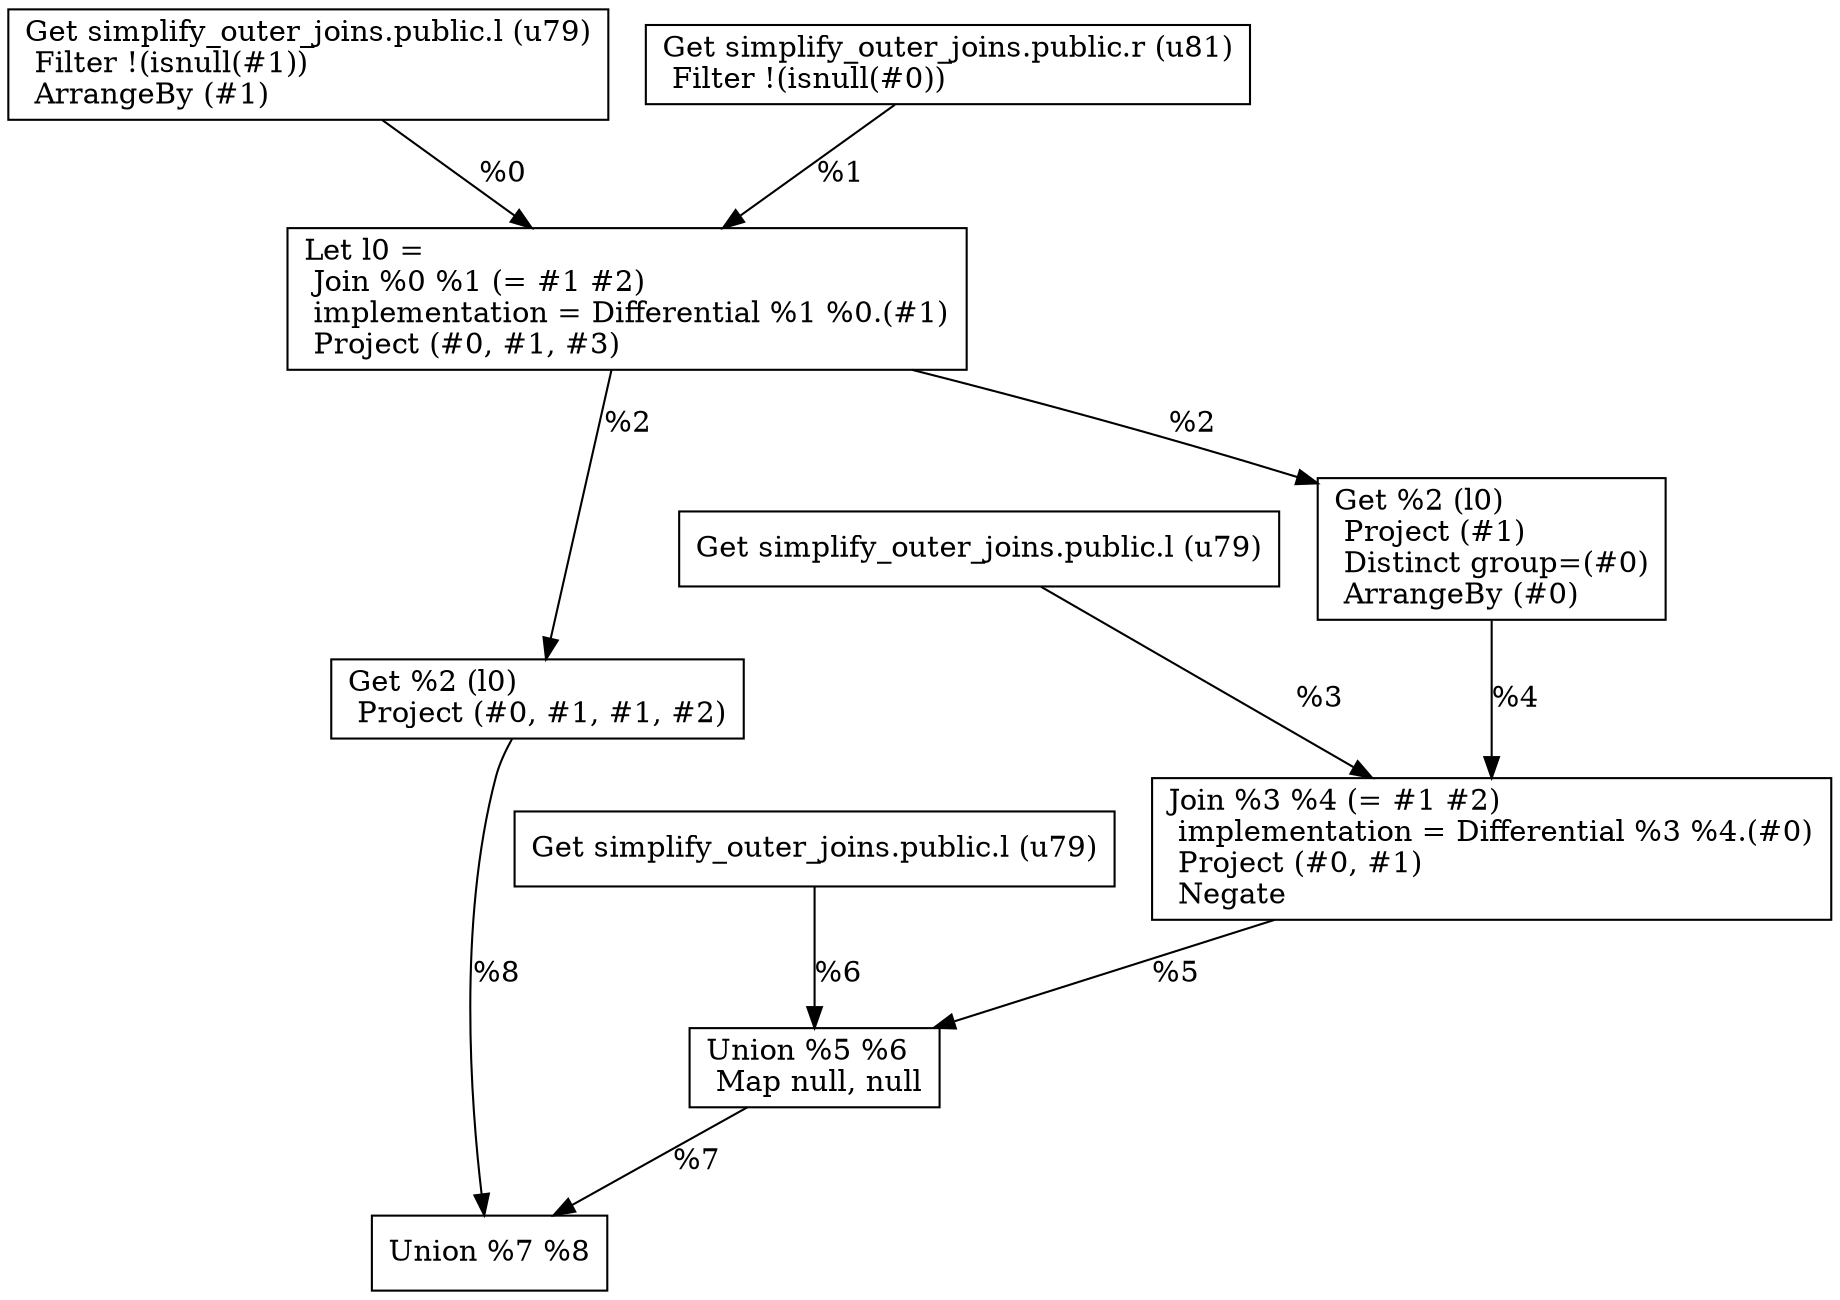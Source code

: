 digraph G {
    node0 [shape = record, label=" Get simplify_outer_joins.public.l (u79)\l Filter !(isnull(#1))\l ArrangeBy (#1)\l"]
    node1 [shape = record, label=" Get simplify_outer_joins.public.r (u81)\l Filter !(isnull(#0))\l"]
    node2 [shape = record, label="Let l0 =\l Join %0 %1 (= #1 #2)\l  implementation = Differential %1 %0.(#1)\l Project (#0, #1, #3)\l"]
    node3 [shape = record, label=" Get simplify_outer_joins.public.l (u79)\l"]
    node4 [shape = record, label=" Get %2 (l0)\l Project (#1)\l Distinct group=(#0)\l ArrangeBy (#0)\l"]
    node5 [shape = record, label=" Join %3 %4 (= #1 #2)\l  implementation = Differential %3 %4.(#0)\l Project (#0, #1)\l Negate\l"]
    node6 [shape = record, label=" Get simplify_outer_joins.public.l (u79)\l"]
    node7 [shape = record, label=" Union %5 %6\l Map null, null\l"]
    node8 [shape = record, label=" Get %2 (l0)\l Project (#0, #1, #1, #2)\l"]
    node9 [shape = record, label=" Union %7 %8\l"]
    node7 -> node9 [label = "%7\l"]
    node8 -> node9 [label = "%8\l"]
    node3 -> node5 [label = "%3\l"]
    node6 -> node7 [label = "%6\l"]
    node1 -> node2 [label = "%1\l"]
    node2 -> node8 [label = "%2\l"]
    node5 -> node7 [label = "%5\l"]
    node0 -> node2 [label = "%0\l"]
    node4 -> node5 [label = "%4\l"]
    node2 -> node4 [label = "%2\l"]
}
